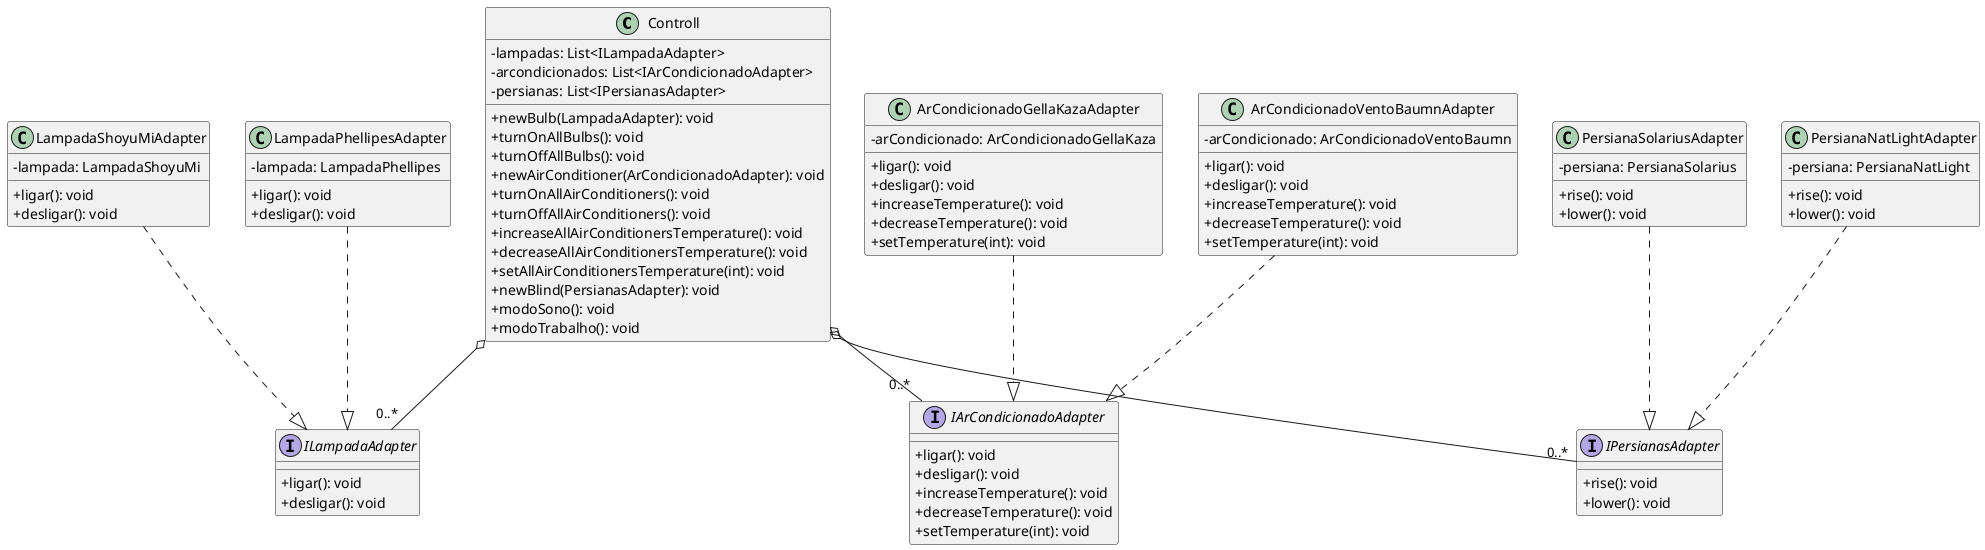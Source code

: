 @startuml

skinparam classAttributeIconSize 0

class Controll {
  - lampadas: List<ILampadaAdapter>
  - arcondicionados: List<IArCondicionadoAdapter>
  - persianas: List<IPersianasAdapter>
  + newBulb(LampadaAdapter): void
  + turnOnAllBulbs(): void
  + turnOffAllBulbs(): void
  + newAirConditioner(ArCondicionadoAdapter): void
  + turnOnAllAirConditioners(): void
  + turnOffAllAirConditioners(): void
  + increaseAllAirConditionersTemperature(): void
  + decreaseAllAirConditionersTemperature(): void
  + setAllAirConditionersTemperature(int): void
  + newBlind(PersianasAdapter): void
  + modoSono(): void
  + modoTrabalho(): void
}

interface ILampadaAdapter {
  + ligar(): void
  + desligar(): void
}

interface IArCondicionadoAdapter {
  + ligar(): void
  + desligar(): void
  + increaseTemperature(): void
  + decreaseTemperature(): void
  + setTemperature(int): void
}

interface IPersianasAdapter {
  + rise(): void
  + lower(): void
}

class LampadaPhellipesAdapter {
  - lampada: LampadaPhellipes
  + ligar(): void
  + desligar(): void
}

class LampadaShoyuMiAdapter {
  - lampada: LampadaShoyuMi
  + ligar(): void
  + desligar(): void
}

class ArCondicionadoGellaKazaAdapter {
  - arCondicionado: ArCondicionadoGellaKaza
  + ligar(): void
  + desligar(): void
  + increaseTemperature(): void
  + decreaseTemperature(): void
  + setTemperature(int): void
}

class ArCondicionadoVentoBaumnAdapter {
  - arCondicionado: ArCondicionadoVentoBaumn
  + ligar(): void
  + desligar(): void
  + increaseTemperature(): void
  + decreaseTemperature(): void
  + setTemperature(int): void
}

class PersianaNatLightAdapter {
  - persiana: PersianaNatLight
  + rise(): void
  + lower(): void
}

class PersianaSolariusAdapter {
  - persiana: PersianaSolarius
  + rise(): void
  + lower(): void
}

Controll o-- "0..*" ILampadaAdapter
Controll o-- "0..*" IArCondicionadoAdapter
Controll o-- "0..*" IPersianasAdapter

LampadaPhellipesAdapter ..|> ILampadaAdapter
LampadaShoyuMiAdapter ..|> ILampadaAdapter
ArCondicionadoGellaKazaAdapter ..|> IArCondicionadoAdapter
ArCondicionadoVentoBaumnAdapter ..|> IArCondicionadoAdapter
PersianaNatLightAdapter ..|> IPersianasAdapter
PersianaSolariusAdapter ..|> IPersianasAdapter

@enduml